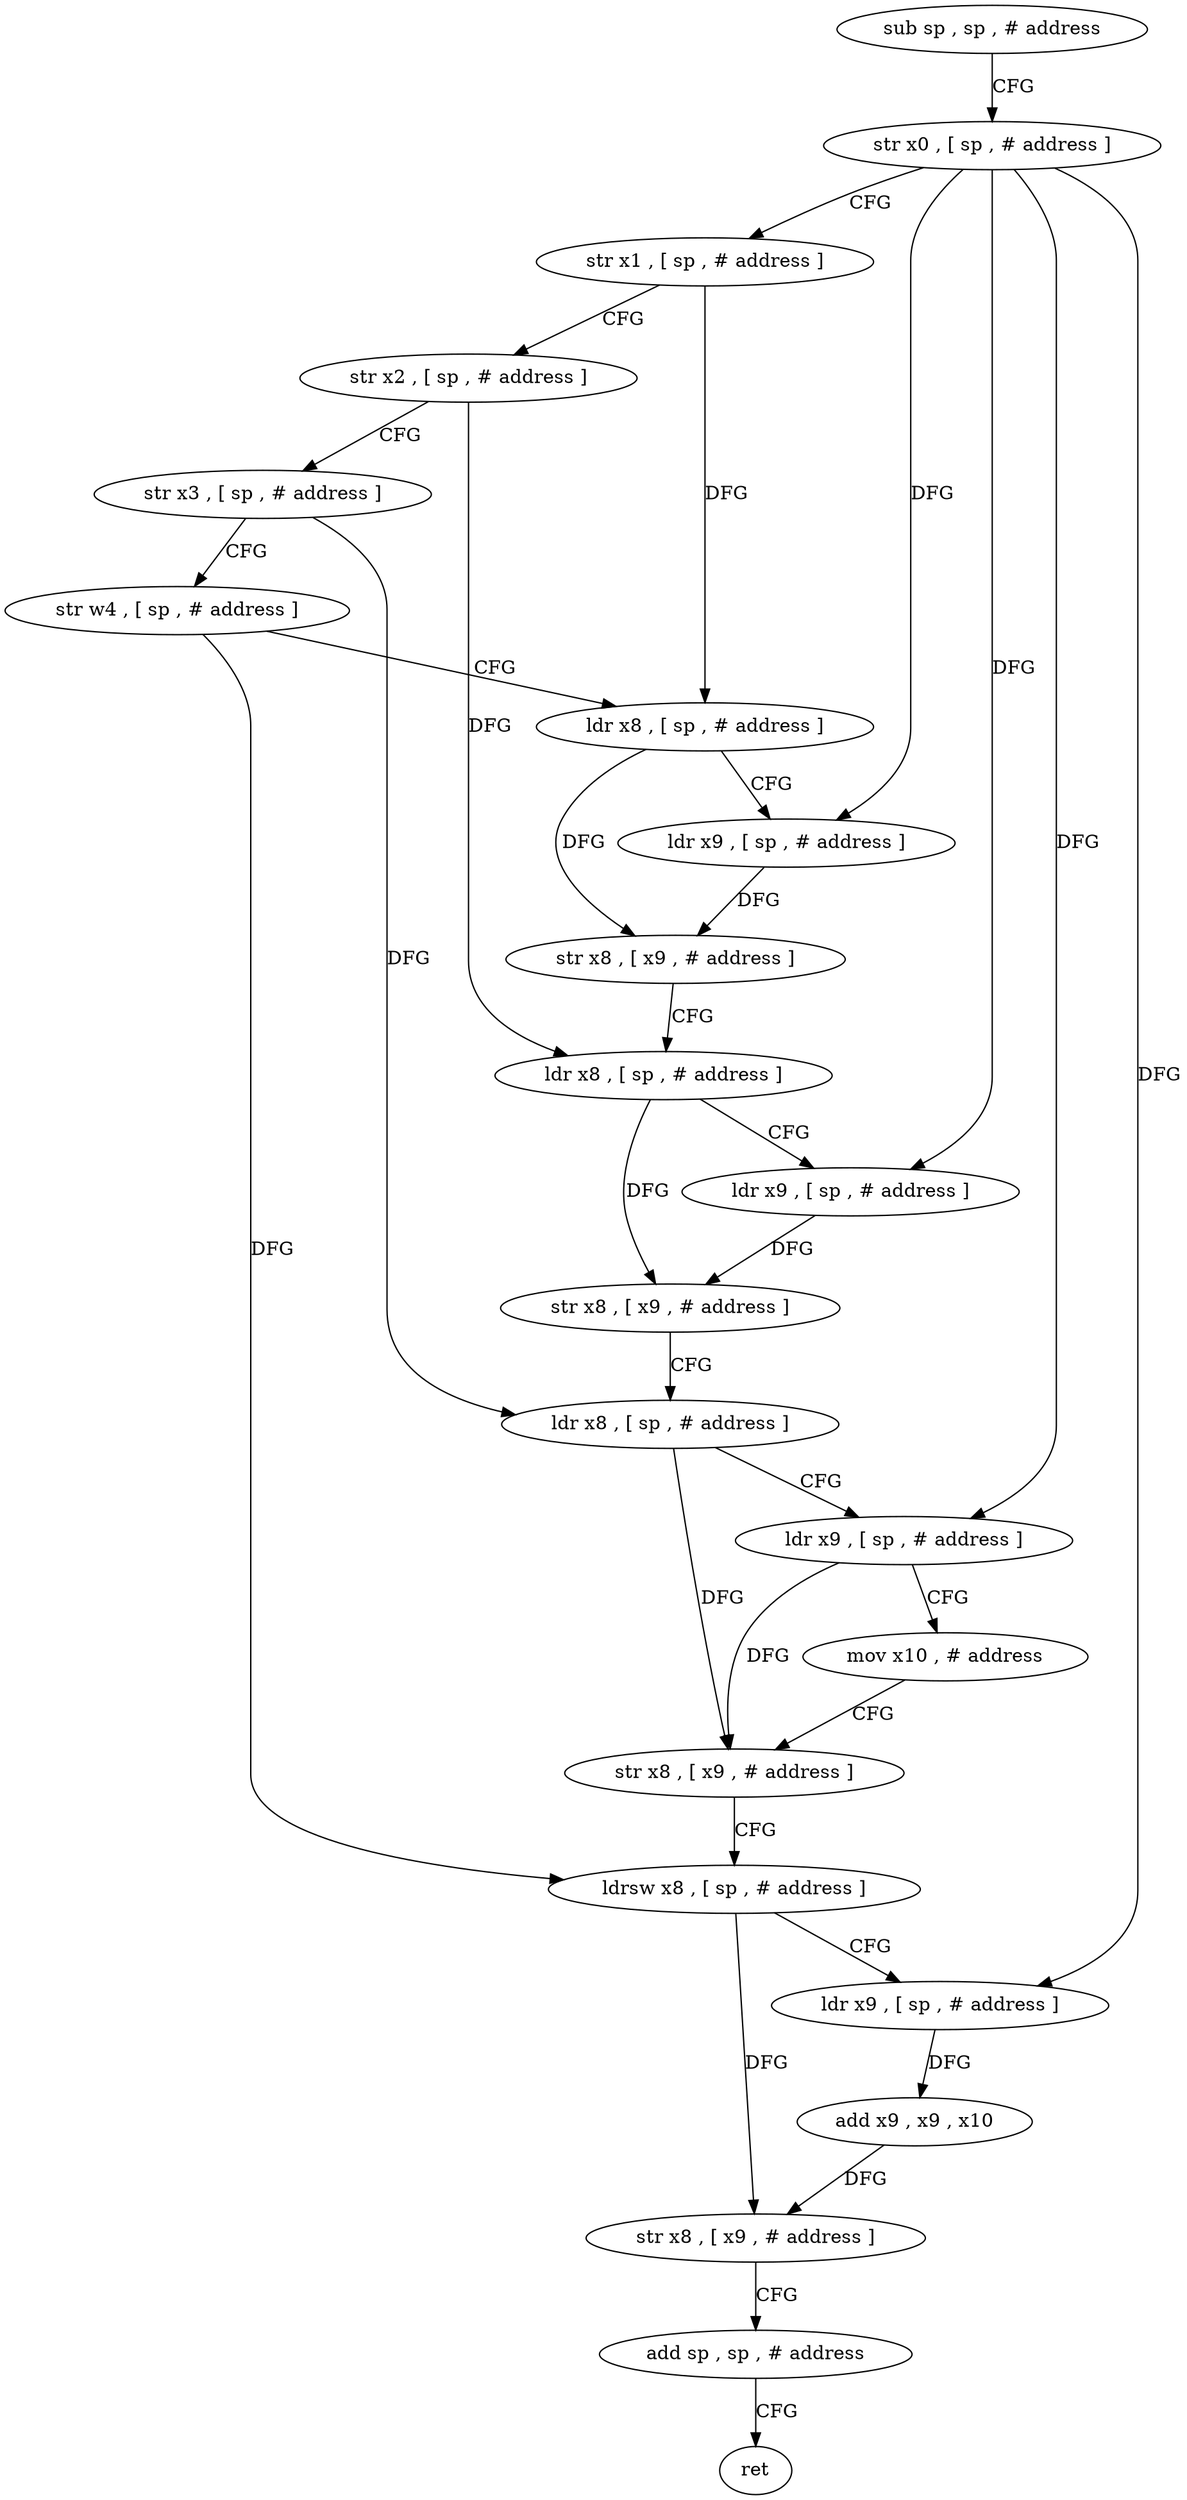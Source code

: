 digraph "func" {
"4391176" [label = "sub sp , sp , # address" ]
"4391180" [label = "str x0 , [ sp , # address ]" ]
"4391184" [label = "str x1 , [ sp , # address ]" ]
"4391188" [label = "str x2 , [ sp , # address ]" ]
"4391192" [label = "str x3 , [ sp , # address ]" ]
"4391196" [label = "str w4 , [ sp , # address ]" ]
"4391200" [label = "ldr x8 , [ sp , # address ]" ]
"4391204" [label = "ldr x9 , [ sp , # address ]" ]
"4391208" [label = "str x8 , [ x9 , # address ]" ]
"4391212" [label = "ldr x8 , [ sp , # address ]" ]
"4391216" [label = "ldr x9 , [ sp , # address ]" ]
"4391220" [label = "str x8 , [ x9 , # address ]" ]
"4391224" [label = "ldr x8 , [ sp , # address ]" ]
"4391228" [label = "ldr x9 , [ sp , # address ]" ]
"4391232" [label = "mov x10 , # address" ]
"4391236" [label = "str x8 , [ x9 , # address ]" ]
"4391240" [label = "ldrsw x8 , [ sp , # address ]" ]
"4391244" [label = "ldr x9 , [ sp , # address ]" ]
"4391248" [label = "add x9 , x9 , x10" ]
"4391252" [label = "str x8 , [ x9 , # address ]" ]
"4391256" [label = "add sp , sp , # address" ]
"4391260" [label = "ret" ]
"4391176" -> "4391180" [ label = "CFG" ]
"4391180" -> "4391184" [ label = "CFG" ]
"4391180" -> "4391204" [ label = "DFG" ]
"4391180" -> "4391216" [ label = "DFG" ]
"4391180" -> "4391228" [ label = "DFG" ]
"4391180" -> "4391244" [ label = "DFG" ]
"4391184" -> "4391188" [ label = "CFG" ]
"4391184" -> "4391200" [ label = "DFG" ]
"4391188" -> "4391192" [ label = "CFG" ]
"4391188" -> "4391212" [ label = "DFG" ]
"4391192" -> "4391196" [ label = "CFG" ]
"4391192" -> "4391224" [ label = "DFG" ]
"4391196" -> "4391200" [ label = "CFG" ]
"4391196" -> "4391240" [ label = "DFG" ]
"4391200" -> "4391204" [ label = "CFG" ]
"4391200" -> "4391208" [ label = "DFG" ]
"4391204" -> "4391208" [ label = "DFG" ]
"4391208" -> "4391212" [ label = "CFG" ]
"4391212" -> "4391216" [ label = "CFG" ]
"4391212" -> "4391220" [ label = "DFG" ]
"4391216" -> "4391220" [ label = "DFG" ]
"4391220" -> "4391224" [ label = "CFG" ]
"4391224" -> "4391228" [ label = "CFG" ]
"4391224" -> "4391236" [ label = "DFG" ]
"4391228" -> "4391232" [ label = "CFG" ]
"4391228" -> "4391236" [ label = "DFG" ]
"4391232" -> "4391236" [ label = "CFG" ]
"4391236" -> "4391240" [ label = "CFG" ]
"4391240" -> "4391244" [ label = "CFG" ]
"4391240" -> "4391252" [ label = "DFG" ]
"4391244" -> "4391248" [ label = "DFG" ]
"4391248" -> "4391252" [ label = "DFG" ]
"4391252" -> "4391256" [ label = "CFG" ]
"4391256" -> "4391260" [ label = "CFG" ]
}
